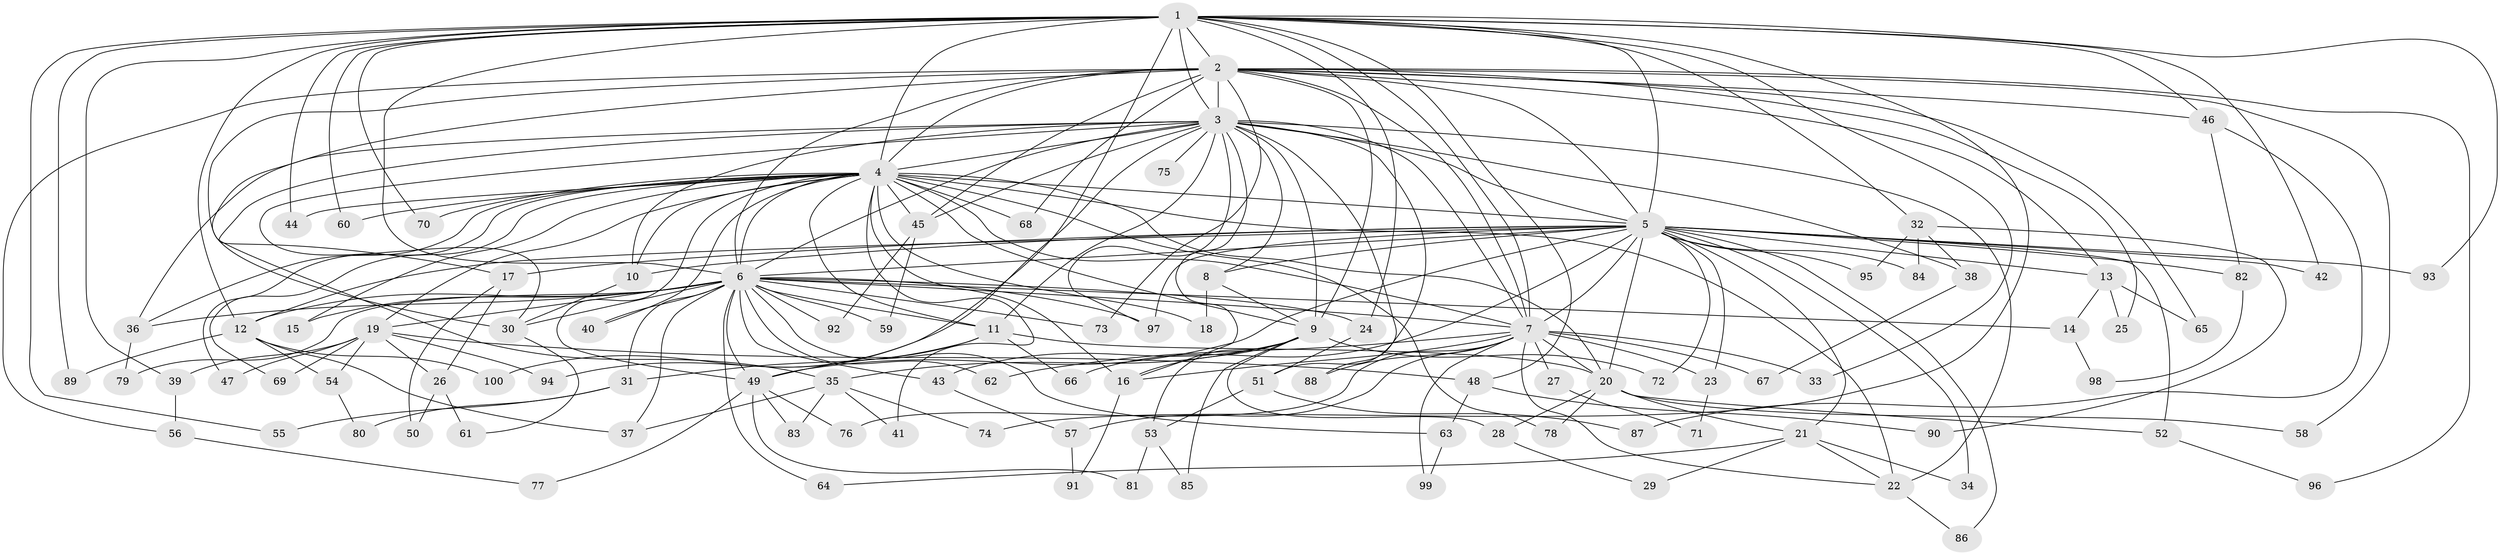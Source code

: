 // original degree distribution, {28: 0.007142857142857143, 24: 0.014285714285714285, 29: 0.007142857142857143, 30: 0.007142857142857143, 16: 0.007142857142857143, 17: 0.007142857142857143, 25: 0.007142857142857143, 23: 0.007142857142857143, 19: 0.007142857142857143, 5: 0.03571428571428571, 4: 0.10714285714285714, 10: 0.007142857142857143, 6: 0.02857142857142857, 3: 0.2, 2: 0.5285714285714286, 8: 0.02142857142857143}
// Generated by graph-tools (version 1.1) at 2025/49/03/04/25 22:49:38]
// undirected, 100 vertices, 223 edges
graph export_dot {
  node [color=gray90,style=filled];
  1;
  2;
  3;
  4;
  5;
  6;
  7;
  8;
  9;
  10;
  11;
  12;
  13;
  14;
  15;
  16;
  17;
  18;
  19;
  20;
  21;
  22;
  23;
  24;
  25;
  26;
  27;
  28;
  29;
  30;
  31;
  32;
  33;
  34;
  35;
  36;
  37;
  38;
  39;
  40;
  41;
  42;
  43;
  44;
  45;
  46;
  47;
  48;
  49;
  50;
  51;
  52;
  53;
  54;
  55;
  56;
  57;
  58;
  59;
  60;
  61;
  62;
  63;
  64;
  65;
  66;
  67;
  68;
  69;
  70;
  71;
  72;
  73;
  74;
  75;
  76;
  77;
  78;
  79;
  80;
  81;
  82;
  83;
  84;
  85;
  86;
  87;
  88;
  89;
  90;
  91;
  92;
  93;
  94;
  95;
  96;
  97;
  98;
  99;
  100;
  1 -- 2 [weight=2.0];
  1 -- 3 [weight=1.0];
  1 -- 4 [weight=2.0];
  1 -- 5 [weight=2.0];
  1 -- 6 [weight=3.0];
  1 -- 7 [weight=1.0];
  1 -- 12 [weight=1.0];
  1 -- 24 [weight=1.0];
  1 -- 32 [weight=1.0];
  1 -- 33 [weight=1.0];
  1 -- 39 [weight=1.0];
  1 -- 42 [weight=1.0];
  1 -- 44 [weight=1.0];
  1 -- 46 [weight=1.0];
  1 -- 48 [weight=1.0];
  1 -- 55 [weight=1.0];
  1 -- 60 [weight=1.0];
  1 -- 70 [weight=1.0];
  1 -- 74 [weight=1.0];
  1 -- 89 [weight=1.0];
  1 -- 93 [weight=1.0];
  1 -- 94 [weight=1.0];
  2 -- 3 [weight=3.0];
  2 -- 4 [weight=2.0];
  2 -- 5 [weight=2.0];
  2 -- 6 [weight=2.0];
  2 -- 7 [weight=1.0];
  2 -- 9 [weight=1.0];
  2 -- 13 [weight=1.0];
  2 -- 25 [weight=1.0];
  2 -- 30 [weight=1.0];
  2 -- 35 [weight=1.0];
  2 -- 45 [weight=1.0];
  2 -- 46 [weight=1.0];
  2 -- 56 [weight=1.0];
  2 -- 58 [weight=1.0];
  2 -- 65 [weight=1.0];
  2 -- 68 [weight=1.0];
  2 -- 73 [weight=1.0];
  2 -- 96 [weight=1.0];
  3 -- 4 [weight=2.0];
  3 -- 5 [weight=2.0];
  3 -- 6 [weight=2.0];
  3 -- 7 [weight=2.0];
  3 -- 8 [weight=1.0];
  3 -- 9 [weight=1.0];
  3 -- 10 [weight=1.0];
  3 -- 11 [weight=1.0];
  3 -- 16 [weight=1.0];
  3 -- 17 [weight=1.0];
  3 -- 22 [weight=1.0];
  3 -- 30 [weight=1.0];
  3 -- 36 [weight=1.0];
  3 -- 38 [weight=1.0];
  3 -- 45 [weight=2.0];
  3 -- 51 [weight=1.0];
  3 -- 75 [weight=1.0];
  3 -- 88 [weight=1.0];
  3 -- 97 [weight=2.0];
  3 -- 100 [weight=1.0];
  4 -- 5 [weight=4.0];
  4 -- 6 [weight=4.0];
  4 -- 7 [weight=2.0];
  4 -- 9 [weight=1.0];
  4 -- 10 [weight=1.0];
  4 -- 11 [weight=1.0];
  4 -- 15 [weight=1.0];
  4 -- 16 [weight=1.0];
  4 -- 18 [weight=1.0];
  4 -- 19 [weight=1.0];
  4 -- 20 [weight=1.0];
  4 -- 22 [weight=2.0];
  4 -- 36 [weight=2.0];
  4 -- 40 [weight=1.0];
  4 -- 41 [weight=1.0];
  4 -- 44 [weight=1.0];
  4 -- 45 [weight=2.0];
  4 -- 47 [weight=1.0];
  4 -- 49 [weight=2.0];
  4 -- 60 [weight=1.0];
  4 -- 68 [weight=2.0];
  4 -- 69 [weight=1.0];
  4 -- 70 [weight=1.0];
  4 -- 78 [weight=1.0];
  5 -- 6 [weight=4.0];
  5 -- 7 [weight=2.0];
  5 -- 8 [weight=1.0];
  5 -- 10 [weight=2.0];
  5 -- 12 [weight=1.0];
  5 -- 13 [weight=1.0];
  5 -- 17 [weight=1.0];
  5 -- 20 [weight=1.0];
  5 -- 21 [weight=1.0];
  5 -- 23 [weight=1.0];
  5 -- 34 [weight=1.0];
  5 -- 42 [weight=1.0];
  5 -- 49 [weight=1.0];
  5 -- 52 [weight=1.0];
  5 -- 66 [weight=1.0];
  5 -- 72 [weight=1.0];
  5 -- 82 [weight=1.0];
  5 -- 84 [weight=1.0];
  5 -- 86 [weight=1.0];
  5 -- 93 [weight=1.0];
  5 -- 95 [weight=1.0];
  5 -- 97 [weight=1.0];
  6 -- 7 [weight=2.0];
  6 -- 11 [weight=1.0];
  6 -- 12 [weight=1.0];
  6 -- 14 [weight=1.0];
  6 -- 15 [weight=1.0];
  6 -- 19 [weight=3.0];
  6 -- 24 [weight=1.0];
  6 -- 30 [weight=1.0];
  6 -- 31 [weight=1.0];
  6 -- 36 [weight=1.0];
  6 -- 37 [weight=1.0];
  6 -- 40 [weight=1.0];
  6 -- 43 [weight=1.0];
  6 -- 49 [weight=1.0];
  6 -- 59 [weight=1.0];
  6 -- 62 [weight=1.0];
  6 -- 63 [weight=1.0];
  6 -- 64 [weight=1.0];
  6 -- 73 [weight=1.0];
  6 -- 79 [weight=1.0];
  6 -- 92 [weight=1.0];
  6 -- 97 [weight=1.0];
  7 -- 16 [weight=1.0];
  7 -- 20 [weight=1.0];
  7 -- 22 [weight=1.0];
  7 -- 23 [weight=1.0];
  7 -- 27 [weight=1.0];
  7 -- 33 [weight=1.0];
  7 -- 57 [weight=1.0];
  7 -- 62 [weight=1.0];
  7 -- 67 [weight=1.0];
  7 -- 76 [weight=1.0];
  7 -- 88 [weight=1.0];
  7 -- 99 [weight=1.0];
  8 -- 9 [weight=1.0];
  8 -- 18 [weight=1.0];
  9 -- 16 [weight=1.0];
  9 -- 28 [weight=1.0];
  9 -- 35 [weight=1.0];
  9 -- 43 [weight=1.0];
  9 -- 53 [weight=1.0];
  9 -- 72 [weight=1.0];
  9 -- 85 [weight=1.0];
  10 -- 30 [weight=1.0];
  11 -- 20 [weight=1.0];
  11 -- 31 [weight=1.0];
  11 -- 49 [weight=1.0];
  11 -- 66 [weight=1.0];
  12 -- 37 [weight=1.0];
  12 -- 54 [weight=1.0];
  12 -- 89 [weight=1.0];
  12 -- 100 [weight=1.0];
  13 -- 14 [weight=1.0];
  13 -- 25 [weight=1.0];
  13 -- 65 [weight=1.0];
  14 -- 98 [weight=1.0];
  16 -- 91 [weight=1.0];
  17 -- 26 [weight=1.0];
  17 -- 50 [weight=1.0];
  19 -- 26 [weight=1.0];
  19 -- 39 [weight=1.0];
  19 -- 47 [weight=1.0];
  19 -- 48 [weight=1.0];
  19 -- 54 [weight=1.0];
  19 -- 69 [weight=1.0];
  19 -- 94 [weight=1.0];
  20 -- 21 [weight=1.0];
  20 -- 28 [weight=1.0];
  20 -- 52 [weight=1.0];
  20 -- 58 [weight=1.0];
  20 -- 78 [weight=1.0];
  21 -- 22 [weight=1.0];
  21 -- 29 [weight=1.0];
  21 -- 34 [weight=1.0];
  21 -- 64 [weight=1.0];
  22 -- 86 [weight=1.0];
  23 -- 71 [weight=1.0];
  24 -- 51 [weight=1.0];
  26 -- 50 [weight=1.0];
  26 -- 61 [weight=1.0];
  27 -- 71 [weight=1.0];
  28 -- 29 [weight=1.0];
  30 -- 61 [weight=1.0];
  31 -- 55 [weight=1.0];
  31 -- 80 [weight=1.0];
  32 -- 38 [weight=1.0];
  32 -- 84 [weight=1.0];
  32 -- 90 [weight=1.0];
  32 -- 95 [weight=1.0];
  35 -- 37 [weight=1.0];
  35 -- 41 [weight=1.0];
  35 -- 74 [weight=1.0];
  35 -- 83 [weight=1.0];
  36 -- 79 [weight=1.0];
  38 -- 67 [weight=1.0];
  39 -- 56 [weight=1.0];
  43 -- 57 [weight=1.0];
  45 -- 59 [weight=1.0];
  45 -- 92 [weight=1.0];
  46 -- 82 [weight=1.0];
  46 -- 87 [weight=1.0];
  48 -- 63 [weight=1.0];
  48 -- 90 [weight=1.0];
  49 -- 76 [weight=1.0];
  49 -- 77 [weight=1.0];
  49 -- 81 [weight=1.0];
  49 -- 83 [weight=1.0];
  51 -- 53 [weight=1.0];
  51 -- 87 [weight=1.0];
  52 -- 96 [weight=1.0];
  53 -- 81 [weight=1.0];
  53 -- 85 [weight=1.0];
  54 -- 80 [weight=1.0];
  56 -- 77 [weight=1.0];
  57 -- 91 [weight=1.0];
  63 -- 99 [weight=1.0];
  82 -- 98 [weight=1.0];
}
